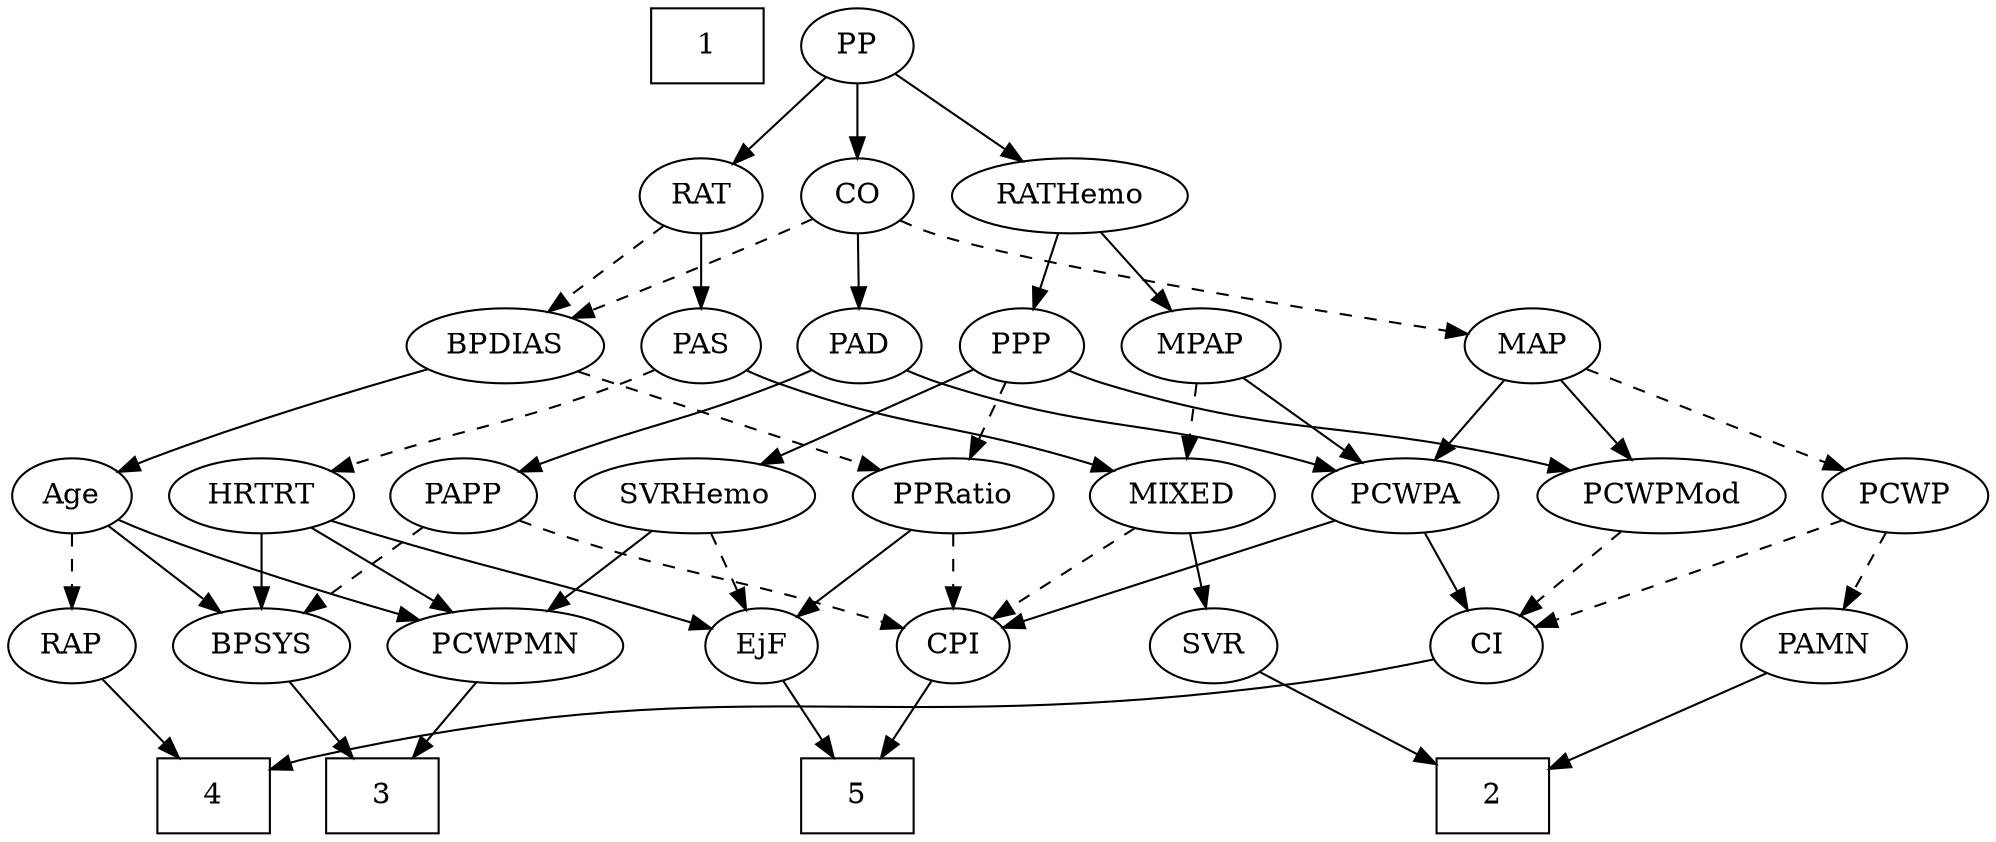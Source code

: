 strict digraph {
	graph [bb="0,0,859.1,396"];
	node [label="\N"];
	1	[height=0.5,
		pos="288,378",
		shape=box,
		width=0.75];
	2	[height=0.5,
		pos="638,18",
		shape=box,
		width=0.75];
	3	[height=0.5,
		pos="172,18",
		shape=box,
		width=0.75];
	4	[height=0.5,
		pos="278,18",
		shape=box,
		width=0.75];
	5	[height=0.5,
		pos="367,18",
		shape=box,
		width=0.75];
	Age	[height=0.5,
		pos="27,162",
		width=0.75];
	RAP	[height=0.5,
		pos="28,90",
		width=0.77632];
	Age -> RAP	[pos="e,27.756,108.1 27.247,143.7 27.357,135.98 27.49,126.71 27.613,118.11",
		style=dashed];
	BPSYS	[height=0.5,
		pos="112,90",
		width=1.0471];
	Age -> BPSYS	[pos="e,93.896,105.91 43.389,147.5 55.487,137.54 72.194,123.78 86.093,112.34",
		style=solid];
	PCWPMN	[height=0.5,
		pos="218,90",
		width=1.3902];
	Age -> PCWPMN	[pos="e,181.25,102.29 48.146,150.53 52.982,148.27 58.132,145.97 63,144 98.908,129.44 140.5,115.36 171.56,105.38",
		style=solid];
	EjF	[height=0.5,
		pos="325,90",
		width=0.75];
	EjF -> 5	[pos="e,356.62,36.292 334.53,73.116 339.52,64.801 345.75,54.41 351.42,44.963",
		style=solid];
	RAP -> 4	[pos="e,250.68,25.653 49.634,78.242 54.609,75.998 59.93,73.778 65,72 73.354,69.071 181.83,42.464 240.66,28.1",
		style=solid];
	MIXED	[height=0.5,
		pos="507,162",
		width=1.1193];
	CPI	[height=0.5,
		pos="409,90",
		width=0.75];
	MIXED -> CPI	[pos="e,426.8,103.71 486.22,146.15 471.33,135.52 451.18,121.13 435.19,109.71",
		style=dashed];
	SVR	[height=0.5,
		pos="520,90",
		width=0.77632];
	MIXED -> SVR	[pos="e,516.79,108.28 510.15,144.05 511.58,136.35 513.31,127.03 514.92,118.36",
		style=solid];
	MPAP	[height=0.5,
		pos="515,234",
		width=0.97491];
	MPAP -> MIXED	[pos="e,508.95,180.1 513.02,215.7 512.14,207.98 511.08,198.71 510.1,190.11",
		style=dashed];
	PCWPA	[height=0.5,
		pos="607,162",
		width=1.1555];
	MPAP -> PCWPA	[pos="e,587.33,177.97 534.06,218.5 547.09,208.59 564.56,195.29 579.13,184.2",
		style=solid];
	BPSYS -> 3	[pos="e,157.18,36.292 125.61,73.116 132.96,64.544 142.2,53.766 150.5,44.089",
		style=solid];
	PAD	[height=0.5,
		pos="361,234",
		width=0.79437];
	PAD -> PCWPA	[pos="e,575.59,174 383.22,222.19 388.33,219.95 393.79,217.74 399,216 466.89,193.27 487.07,199.34 556,180 559.19,179.1 562.48,178.13 565.77,\
177.12",
		style=solid];
	PAPP	[height=0.5,
		pos="201,162",
		width=0.88464];
	PAD -> PAPP	[pos="e,225.8,173.68 338.11,222.71 333.13,220.49 327.89,218.16 323,216 293.34,202.92 259.53,188.25 235.03,177.67",
		style=solid];
	CO	[height=0.5,
		pos="360,306",
		width=0.75];
	CO -> PAD	[pos="e,360.76,252.1 360.25,287.7 360.36,279.98 360.49,270.71 360.61,262.11",
		style=solid];
	BPDIAS	[height=0.5,
		pos="200,234",
		width=1.1735];
	CO -> BPDIAS	[pos="e,228.91,247.23 338.52,295.02 333.44,292.7 328.04,290.24 323,288 294.68,275.4 262.5,261.55 238.16,251.17",
		style=dashed];
	MAP	[height=0.5,
		pos="663,234",
		width=0.84854];
	CO -> MAP	[pos="e,634.04,239.82 380.58,294.22 385.54,291.93 390.88,289.69 396,288 437.88,274.19 560.58,252.35 624.02,241.53",
		style=dashed];
	PAS	[height=0.5,
		pos="287,234",
		width=0.75];
	PAS -> MIXED	[pos="e,476.53,173.96 308.05,222.28 312.89,220.04 318.07,217.81 323,216 381.31,194.66 398.63,198.19 458,180 460.92,179.11 463.92,178.15 \
466.94,177.17",
		style=solid];
	HRTRT	[height=0.5,
		pos="112,162",
		width=1.1013];
	PAS -> HRTRT	[pos="e,142.36,173.81 265.8,222.66 260.97,220.39 255.83,218.06 251,216 217.95,201.92 179.78,187.49 151.81,177.25",
		style=dashed];
	PAMN	[height=0.5,
		pos="790,90",
		width=1.011];
	PAMN -> 2	[pos="e,665.2,31.524 764.22,77.125 739.59,65.785 702.24,48.583 674.55,35.832",
		style=solid];
	RATHemo	[height=0.5,
		pos="454,306",
		width=1.3721];
	RATHemo -> MPAP	[pos="e,501.07,250.99 468.46,288.41 476.16,279.57 485.78,268.53 494.27,258.79",
		style=solid];
	PPP	[height=0.5,
		pos="435,234",
		width=0.75];
	RATHemo -> PPP	[pos="e,439.56,251.79 449.4,288.05 447.25,280.14 444.65,270.54 442.24,261.69",
		style=solid];
	CPI -> 5	[pos="e,377.38,36.292 399.47,73.116 394.48,64.801 388.25,54.41 382.58,44.963",
		style=solid];
	RAT	[height=0.5,
		pos="287,306",
		width=0.75827];
	RAT -> PAS	[pos="e,287,252.1 287,287.7 287,279.98 287,270.71 287,262.11",
		style=solid];
	RAT -> BPDIAS	[pos="e,218.84,250.16 270.23,291.5 257.93,281.61 240.97,267.96 226.8,256.56",
		style=dashed];
	SVR -> 2	[pos="e,610.79,35.142 540.02,77.125 556.97,67.068 581.7,52.399 602.07,40.314",
		style=solid];
	PCWPMod	[height=0.5,
		pos="719,162",
		width=1.4443];
	CI	[height=0.5,
		pos="641,90",
		width=0.75];
	PCWPMod -> CI	[pos="e,656.62,105.02 700.91,144.76 690.01,134.99 676.02,122.43 664.31,111.91",
		style=dashed];
	PCWPA -> CPI	[pos="e,432.48,99.3 575.63,149.91 539.25,137.05 479.53,115.93 442.33,102.78",
		style=solid];
	PCWPA -> CI	[pos="e,633.08,107.31 615.23,144.05 619.26,135.77 624.19,125.62 628.65,116.42",
		style=solid];
	PCWPMN -> 3	[pos="e,183.47,36.447 207.1,72.411 201.7,64.2 195.07,54.099 189.02,44.9",
		style=solid];
	SVRHemo	[height=0.5,
		pos="301,162",
		width=1.3902];
	SVRHemo -> EjF	[pos="e,319.24,107.79 306.81,144.05 309.55,136.06 312.89,126.33 315.95,117.4",
		style=dashed];
	SVRHemo -> PCWPMN	[pos="e,236.76,106.82 282.17,145.12 271.02,135.72 256.74,123.67 244.47,113.33",
		style=solid];
	BPDIAS -> Age	[pos="e,48.205,173.32 169,221.74 141.07,211.41 98.977,195.43 63,180 61.19,179.22 59.336,178.41 57.472,177.58",
		style=solid];
	PPRatio	[height=0.5,
		pos="409,162",
		width=1.1013];
	BPDIAS -> PPRatio	[pos="e,378.44,173.68 232.1,222.29 238.37,220.2 244.89,218.03 251,216 299.42,199.93 311.68,196.36 360,180 362.89,179.02 365.88,178 368.88,\
176.97",
		style=dashed];
	MAP -> PCWPMod	[pos="e,705.83,179.47 675.43,217.46 682.48,208.65 691.46,197.43 699.43,187.46",
		style=solid];
	MAP -> PCWPA	[pos="e,620.17,179.47 650.57,217.46 643.52,208.65 634.54,197.43 626.57,187.46",
		style=solid];
	PCWP	[height=0.5,
		pos="824,162",
		width=0.97491];
	MAP -> PCWP	[pos="e,798.01,174.3 686.76,222.67 713.59,211 757.55,191.89 788.47,178.45",
		style=dashed];
	PP	[height=0.5,
		pos="360,378",
		width=0.75];
	PP -> CO	[pos="e,360,324.1 360,359.7 360,351.98 360,342.71 360,334.11",
		style=solid];
	PP -> RATHemo	[pos="e,433.12,322.55 377.68,363.83 390.96,353.94 409.45,340.18 424.9,328.67",
		style=solid];
	PP -> RAT	[pos="e,302,321.38 345.23,362.83 334.91,352.94 320.94,339.55 309.27,328.36",
		style=solid];
	PPP -> PCWPMod	[pos="e,680.4,174.27 455.58,222.2 460.53,219.91 465.88,217.67 471,216 551.45,189.72 575.61,199.38 658,180 662.09,179.04 666.33,177.98 \
670.56,176.89",
		style=solid];
	PPP -> SVRHemo	[pos="e,328.4,177.32 414.36,222.22 393.92,211.54 362.18,194.96 337.49,182.06",
		style=solid];
	PPP -> PPRatio	[pos="e,415.3,179.96 428.84,216.41 425.84,208.34 422.16,198.43 418.79,189.35",
		style=dashed];
	PPRatio -> EjF	[pos="e,341.2,104.5 390.77,145.81 378.55,135.62 362.31,122.09 349.03,111.02",
		style=solid];
	PPRatio -> CPI	[pos="e,409,108.1 409,143.7 409,135.98 409,126.71 409,118.11",
		style=dashed];
	PCWP -> PAMN	[pos="e,798.24,107.96 815.94,144.41 811.98,136.25 807.11,126.22 802.66,117.07",
		style=dashed];
	PCWP -> CI	[pos="e,664.13,99.784 796.55,150.37 791.07,148.26 785.35,146.05 780,144 743.55,130.01 701.68,114.06 673.5,103.34",
		style=dashed];
	CI -> 4	[pos="e,305.01,28.54 615.69,83.591 599.05,80.105 576.77,75.573 557,72 456.91,53.908 429.93,59.601 331,36 325.65,34.725 320.07,33.177 314.61,\
31.541",
		style=solid];
	PAPP -> BPSYS	[pos="e,130.91,105.87 182.99,146.83 170.34,136.88 153.19,123.4 138.92,112.17",
		style=dashed];
	PAPP -> CPI	[pos="e,385.64,99.52 225.56,150.35 230.94,148.15 236.63,145.92 242,144 294.03,125.4 308.5,125.23 361,108 365.91,106.39 371.09,104.62 376.15,\
102.86",
		style=dashed];
	HRTRT -> EjF	[pos="e,301.63,99.498 142.15,150.11 148.05,148.03 154.21,145.92 160,144 211.65,126.91 225.35,125.09 277,108 281.91,106.38 287.08,104.61 \
292.14,102.84",
		style=solid];
	HRTRT -> BPSYS	[pos="e,112,108.1 112,143.7 112,135.98 112,126.71 112,118.11",
		style=solid];
	HRTRT -> PCWPMN	[pos="e,195.11,106.11 133.45,146.83 148.7,136.76 169.43,123.08 186.54,111.77",
		style=solid];
}

